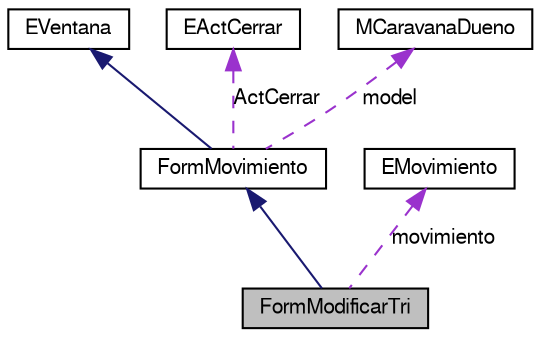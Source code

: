 digraph G
{
  bgcolor="transparent";
  edge [fontname="FreeSans",fontsize=10,labelfontname="FreeSans",labelfontsize=10];
  node [fontname="FreeSans",fontsize=10,shape=record];
  Node1 [label="FormModificarTri",height=0.2,width=0.4,color="black", fillcolor="grey75", style="filled" fontcolor="black"];
  Node2 -> Node1 [dir=back,color="midnightblue",fontsize=10,style="solid",fontname="FreeSans"];
  Node2 [label="FormMovimiento",height=0.2,width=0.4,color="black",URL="$classFormMovimiento.html"];
  Node3 -> Node2 [dir=back,color="midnightblue",fontsize=10,style="solid",fontname="FreeSans"];
  Node3 [label="EVentana",height=0.2,width=0.4,color="black",URL="$classEVentana.html",tooltip="Ventana base de todas las ventanas."];
  Node4 -> Node2 [dir=back,color="darkorchid3",fontsize=10,style="dashed",label="ActCerrar",fontname="FreeSans"];
  Node4 [label="EActCerrar",height=0.2,width=0.4,color="black",URL="$classEActCerrar.html",tooltip="Clase de accion cerrar encapsulada."];
  Node5 -> Node2 [dir=back,color="darkorchid3",fontsize=10,style="dashed",label="model",fontname="FreeSans"];
  Node5 [label="MCaravanaDueno",height=0.2,width=0.4,color="black",URL="$classMCaravanaDueno.html"];
  Node6 -> Node1 [dir=back,color="darkorchid3",fontsize=10,style="dashed",label="movimiento",fontname="FreeSans"];
  Node6 [label="EMovimiento",height=0.2,width=0.4,color="black",URL="$classEMovimiento.html",tooltip="Encapsulacion de un movimiento."];
}
